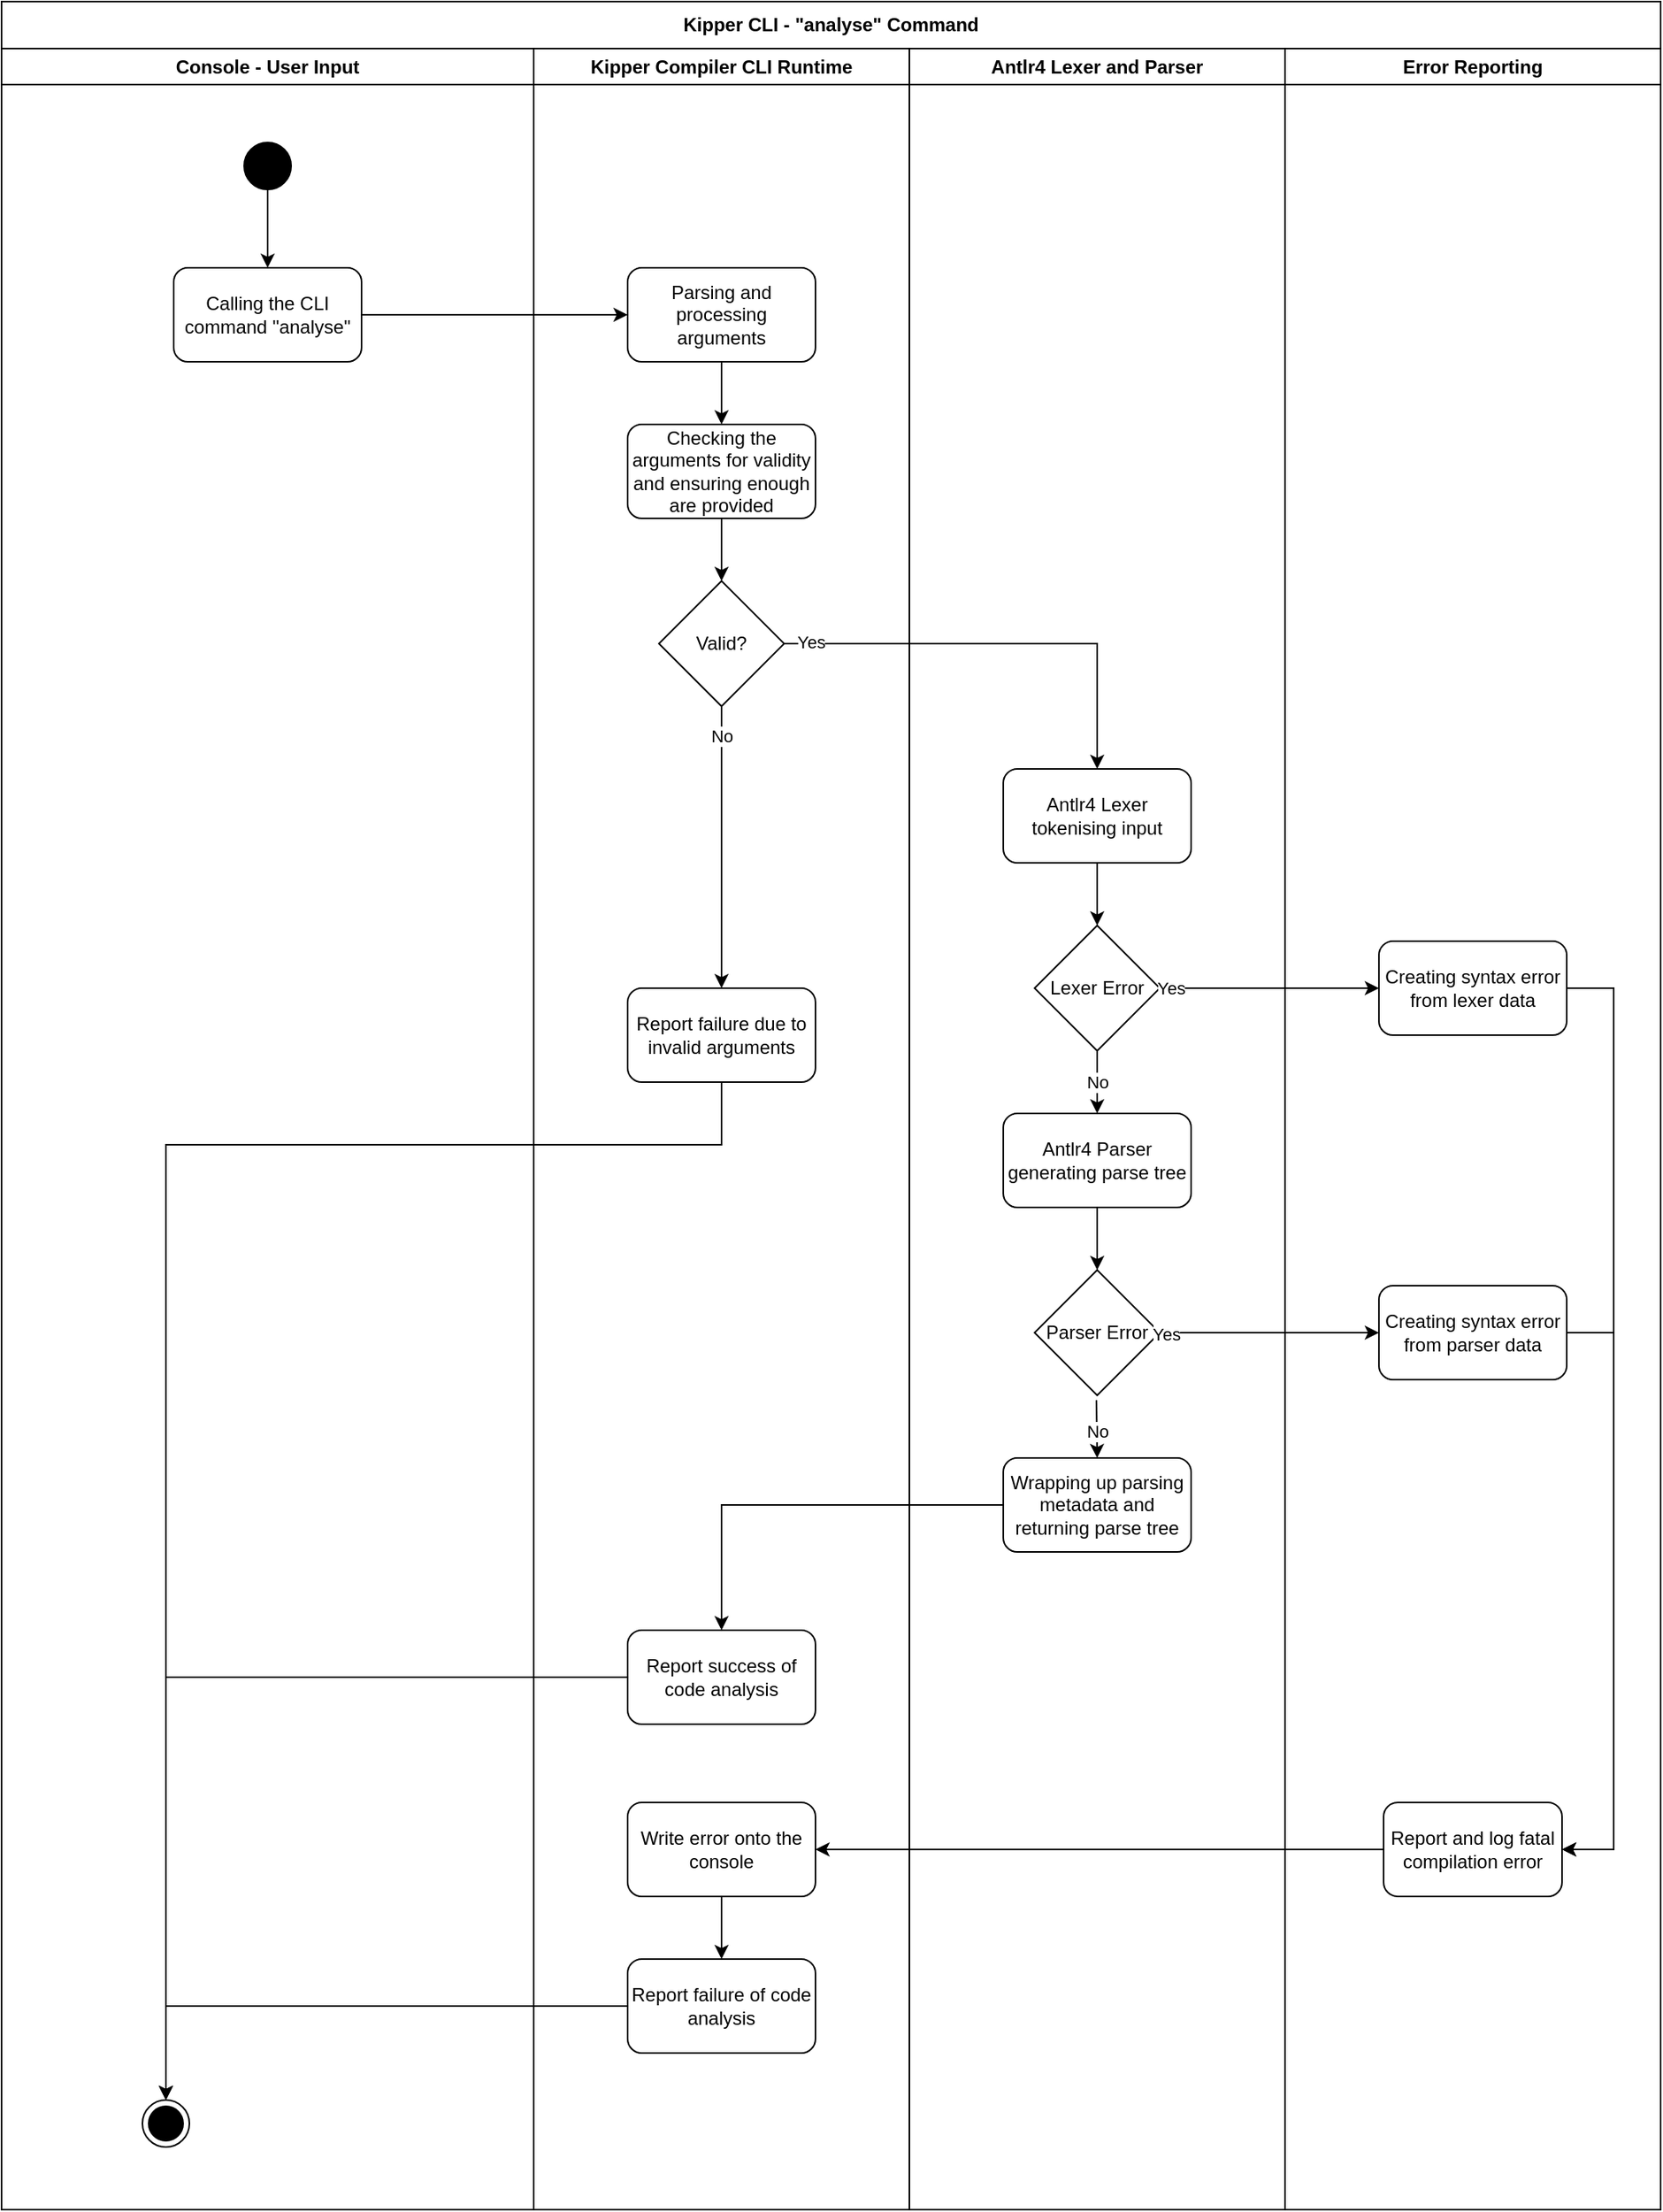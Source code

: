 <mxfile version="20.7.4" type="device"><diagram id="gKEPv_jkgYqBWtUEt1ZN" name="Page-1"><mxGraphModel dx="3190" dy="1397" grid="1" gridSize="10" guides="1" tooltips="1" connect="1" arrows="1" fold="1" page="1" pageScale="1" pageWidth="827" pageHeight="1169" math="0" shadow="0"><root><mxCell id="0"/><mxCell id="1" parent="0"/><mxCell id="rTrIxMH_rLKdapRBKANG-1" value="Kipper CLI - &quot;analyse&quot; Command" style="swimlane;whiteSpace=wrap;html=1;startSize=30;" parent="1" vertex="1"><mxGeometry x="-60" y="510" width="1060" height="1410" as="geometry"/></mxCell><mxCell id="lD_fsvYOHyx501Wu2xE4-46" value="Antlr4 Lexer and Parser" style="swimlane;whiteSpace=wrap;html=1;" parent="rTrIxMH_rLKdapRBKANG-1" vertex="1"><mxGeometry x="580" y="30" width="240" height="1380" as="geometry"/></mxCell><mxCell id="lD_fsvYOHyx501Wu2xE4-77" style="edgeStyle=orthogonalEdgeStyle;rounded=0;orthogonalLoop=1;jettySize=auto;html=1;exitX=0.5;exitY=1;exitDx=0;exitDy=0;entryX=0.5;entryY=0;entryDx=0;entryDy=0;" parent="lD_fsvYOHyx501Wu2xE4-46" source="lD_fsvYOHyx501Wu2xE4-57" target="lD_fsvYOHyx501Wu2xE4-76" edge="1"><mxGeometry relative="1" as="geometry"/></mxCell><mxCell id="lD_fsvYOHyx501Wu2xE4-57" value="Antlr4 Lexer tokenising input" style="rounded=1;whiteSpace=wrap;html=1;" parent="lD_fsvYOHyx501Wu2xE4-46" vertex="1"><mxGeometry x="60" y="460" width="120" height="60" as="geometry"/></mxCell><mxCell id="lD_fsvYOHyx501Wu2xE4-118" style="edgeStyle=orthogonalEdgeStyle;rounded=0;orthogonalLoop=1;jettySize=auto;html=1;exitX=0.5;exitY=1;exitDx=0;exitDy=0;entryX=0.5;entryY=0;entryDx=0;entryDy=0;" parent="lD_fsvYOHyx501Wu2xE4-46" source="lD_fsvYOHyx501Wu2xE4-59" target="lD_fsvYOHyx501Wu2xE4-117" edge="1"><mxGeometry relative="1" as="geometry"/></mxCell><mxCell id="lD_fsvYOHyx501Wu2xE4-59" value="Antlr4 Parser generating parse tree" style="rounded=1;whiteSpace=wrap;html=1;" parent="lD_fsvYOHyx501Wu2xE4-46" vertex="1"><mxGeometry x="60" y="680" width="120" height="60" as="geometry"/></mxCell><mxCell id="lD_fsvYOHyx501Wu2xE4-61" value="Wrapping up parsing metadata and returning parse tree" style="rounded=1;whiteSpace=wrap;html=1;" parent="lD_fsvYOHyx501Wu2xE4-46" vertex="1"><mxGeometry x="60" y="900" width="120" height="60" as="geometry"/></mxCell><mxCell id="lD_fsvYOHyx501Wu2xE4-79" style="edgeStyle=orthogonalEdgeStyle;rounded=0;orthogonalLoop=1;jettySize=auto;html=1;exitX=0.5;exitY=1;exitDx=0;exitDy=0;entryX=0.5;entryY=0;entryDx=0;entryDy=0;" parent="lD_fsvYOHyx501Wu2xE4-46" source="lD_fsvYOHyx501Wu2xE4-76" target="lD_fsvYOHyx501Wu2xE4-59" edge="1"><mxGeometry relative="1" as="geometry"><mxPoint x="250" y="750" as="targetPoint"/></mxGeometry></mxCell><mxCell id="lD_fsvYOHyx501Wu2xE4-83" value="No" style="edgeLabel;html=1;align=center;verticalAlign=middle;resizable=0;points=[];rotation=0;" parent="lD_fsvYOHyx501Wu2xE4-79" vertex="1" connectable="0"><mxGeometry x="-0.709" y="1" relative="1" as="geometry"><mxPoint x="-1" y="14" as="offset"/></mxGeometry></mxCell><mxCell id="lD_fsvYOHyx501Wu2xE4-76" value="Lexer Error" style="rhombus;whiteSpace=wrap;html=1;" parent="lD_fsvYOHyx501Wu2xE4-46" vertex="1"><mxGeometry x="80" y="560" width="80" height="80" as="geometry"/></mxCell><mxCell id="lD_fsvYOHyx501Wu2xE4-117" value="Parser Error" style="rhombus;whiteSpace=wrap;html=1;" parent="lD_fsvYOHyx501Wu2xE4-46" vertex="1"><mxGeometry x="80" y="780" width="80" height="80" as="geometry"/></mxCell><mxCell id="lD_fsvYOHyx501Wu2xE4-128" style="edgeStyle=orthogonalEdgeStyle;rounded=0;orthogonalLoop=1;jettySize=auto;html=1;exitX=0.494;exitY=1.039;exitDx=0;exitDy=0;entryX=0.5;entryY=0;entryDx=0;entryDy=0;exitPerimeter=0;" parent="lD_fsvYOHyx501Wu2xE4-46" source="lD_fsvYOHyx501Wu2xE4-117" target="lD_fsvYOHyx501Wu2xE4-61" edge="1"><mxGeometry relative="1" as="geometry"><mxPoint x="130" y="650" as="sourcePoint"/><mxPoint x="130" y="690" as="targetPoint"/></mxGeometry></mxCell><mxCell id="lD_fsvYOHyx501Wu2xE4-129" value="No" style="edgeLabel;html=1;align=center;verticalAlign=middle;resizable=0;points=[];rotation=0;" parent="lD_fsvYOHyx501Wu2xE4-128" vertex="1" connectable="0"><mxGeometry x="-0.709" y="1" relative="1" as="geometry"><mxPoint x="-1" y="14" as="offset"/></mxGeometry></mxCell><mxCell id="lD_fsvYOHyx501Wu2xE4-94" style="edgeStyle=orthogonalEdgeStyle;rounded=0;orthogonalLoop=1;jettySize=auto;html=1;exitX=1;exitY=0.5;exitDx=0;exitDy=0;entryX=0;entryY=0.5;entryDx=0;entryDy=0;" parent="rTrIxMH_rLKdapRBKANG-1" source="lD_fsvYOHyx501Wu2xE4-76" target="lD_fsvYOHyx501Wu2xE4-103" edge="1"><mxGeometry relative="1" as="geometry"><mxPoint x="1500" y="630" as="targetPoint"/></mxGeometry></mxCell><mxCell id="lD_fsvYOHyx501Wu2xE4-95" value="Yes" style="edgeLabel;html=1;align=center;verticalAlign=middle;resizable=0;points=[];" parent="lD_fsvYOHyx501Wu2xE4-94" vertex="1" connectable="0"><mxGeometry x="-0.952" y="-1" relative="1" as="geometry"><mxPoint x="3" y="-1" as="offset"/></mxGeometry></mxCell><mxCell id="lD_fsvYOHyx501Wu2xE4-102" value="Error Reporting" style="swimlane;whiteSpace=wrap;html=1;" parent="rTrIxMH_rLKdapRBKANG-1" vertex="1"><mxGeometry x="820" y="30" width="240" height="1380" as="geometry"/></mxCell><mxCell id="lD_fsvYOHyx501Wu2xE4-103" value="Creating syntax error from lexer data" style="rounded=1;whiteSpace=wrap;html=1;" parent="lD_fsvYOHyx501Wu2xE4-102" vertex="1"><mxGeometry x="60" y="570" width="120" height="60" as="geometry"/></mxCell><mxCell id="lD_fsvYOHyx501Wu2xE4-124" value="Creating syntax error from parser data" style="rounded=1;whiteSpace=wrap;html=1;" parent="lD_fsvYOHyx501Wu2xE4-102" vertex="1"><mxGeometry x="60" y="790" width="120" height="60" as="geometry"/></mxCell><mxCell id="lD_fsvYOHyx501Wu2xE4-104" value="Report and log fatal compilation error" style="rounded=1;whiteSpace=wrap;html=1;" parent="lD_fsvYOHyx501Wu2xE4-102" vertex="1"><mxGeometry x="63" y="1120" width="114" height="60" as="geometry"/></mxCell><mxCell id="lD_fsvYOHyx501Wu2xE4-116" style="edgeStyle=orthogonalEdgeStyle;rounded=0;orthogonalLoop=1;jettySize=auto;html=1;exitX=1;exitY=0.5;exitDx=0;exitDy=0;entryX=1;entryY=0.5;entryDx=0;entryDy=0;" parent="lD_fsvYOHyx501Wu2xE4-102" source="lD_fsvYOHyx501Wu2xE4-103" target="lD_fsvYOHyx501Wu2xE4-104" edge="1"><mxGeometry relative="1" as="geometry"><Array as="points"><mxPoint x="210" y="600"/><mxPoint x="210" y="1150"/></Array></mxGeometry></mxCell><mxCell id="lD_fsvYOHyx501Wu2xE4-127" style="edgeStyle=orthogonalEdgeStyle;rounded=0;orthogonalLoop=1;jettySize=auto;html=1;exitX=1;exitY=0.5;exitDx=0;exitDy=0;entryX=1;entryY=0.5;entryDx=0;entryDy=0;" parent="lD_fsvYOHyx501Wu2xE4-102" source="lD_fsvYOHyx501Wu2xE4-124" target="lD_fsvYOHyx501Wu2xE4-104" edge="1"><mxGeometry relative="1" as="geometry"><Array as="points"><mxPoint x="210" y="820"/><mxPoint x="210" y="1150"/></Array></mxGeometry></mxCell><mxCell id="lD_fsvYOHyx501Wu2xE4-125" style="edgeStyle=orthogonalEdgeStyle;rounded=0;orthogonalLoop=1;jettySize=auto;html=1;exitX=1;exitY=0.5;exitDx=0;exitDy=0;entryX=0;entryY=0.5;entryDx=0;entryDy=0;" parent="rTrIxMH_rLKdapRBKANG-1" source="lD_fsvYOHyx501Wu2xE4-117" target="lD_fsvYOHyx501Wu2xE4-124" edge="1"><mxGeometry relative="1" as="geometry"/></mxCell><mxCell id="lD_fsvYOHyx501Wu2xE4-130" value="Yes" style="edgeLabel;html=1;align=center;verticalAlign=middle;resizable=0;points=[];" parent="lD_fsvYOHyx501Wu2xE4-125" vertex="1" connectable="0"><mxGeometry x="-0.942" y="-1" relative="1" as="geometry"><mxPoint as="offset"/></mxGeometry></mxCell><mxCell id="ihVI9nFC0Tkq9_CsKzdd-1" value="Console - User Input" style="swimlane;whiteSpace=wrap;html=1;startSize=23;" parent="rTrIxMH_rLKdapRBKANG-1" vertex="1"><mxGeometry y="30" width="340" height="1380" as="geometry"/></mxCell><mxCell id="ihVI9nFC0Tkq9_CsKzdd-2" value="" style="ellipse;fillColor=strokeColor;" parent="ihVI9nFC0Tkq9_CsKzdd-1" vertex="1"><mxGeometry x="155" y="60" width="30" height="30" as="geometry"/></mxCell><mxCell id="ihVI9nFC0Tkq9_CsKzdd-3" style="edgeStyle=orthogonalEdgeStyle;rounded=0;orthogonalLoop=1;jettySize=auto;html=1;exitX=0.5;exitY=1;exitDx=0;exitDy=0;entryX=0.5;entryY=0;entryDx=0;entryDy=0;" parent="ihVI9nFC0Tkq9_CsKzdd-1" source="ihVI9nFC0Tkq9_CsKzdd-2" target="ihVI9nFC0Tkq9_CsKzdd-4" edge="1"><mxGeometry relative="1" as="geometry"><mxPoint x="170" y="190" as="sourcePoint"/></mxGeometry></mxCell><mxCell id="ihVI9nFC0Tkq9_CsKzdd-4" value="Calling the CLI command &quot;analyse&quot;" style="rounded=1;whiteSpace=wrap;html=1;" parent="ihVI9nFC0Tkq9_CsKzdd-1" vertex="1"><mxGeometry x="110" y="140" width="120" height="60" as="geometry"/></mxCell><mxCell id="ihVI9nFC0Tkq9_CsKzdd-6" value="" style="ellipse;html=1;shape=endState;fillColor=strokeColor;" parent="ihVI9nFC0Tkq9_CsKzdd-1" vertex="1"><mxGeometry x="90" y="1310" width="30" height="30" as="geometry"/></mxCell><mxCell id="ihVI9nFC0Tkq9_CsKzdd-8" value="Kipper Compiler CLI Runtime" style="swimlane;whiteSpace=wrap;html=1;startSize=23;" parent="rTrIxMH_rLKdapRBKANG-1" vertex="1"><mxGeometry x="340" y="30" width="240" height="1380" as="geometry"/></mxCell><mxCell id="ihVI9nFC0Tkq9_CsKzdd-9" style="edgeStyle=orthogonalEdgeStyle;rounded=0;orthogonalLoop=1;jettySize=auto;html=1;exitX=0.5;exitY=1;exitDx=0;exitDy=0;strokeColor=default;strokeWidth=1;endArrow=classic;endFill=1;" parent="ihVI9nFC0Tkq9_CsKzdd-8" source="ihVI9nFC0Tkq9_CsKzdd-10" target="ihVI9nFC0Tkq9_CsKzdd-16" edge="1"><mxGeometry relative="1" as="geometry"/></mxCell><mxCell id="ihVI9nFC0Tkq9_CsKzdd-10" value="Parsing and processing arguments" style="rounded=1;whiteSpace=wrap;html=1;" parent="ihVI9nFC0Tkq9_CsKzdd-8" vertex="1"><mxGeometry x="60" y="140" width="120" height="60" as="geometry"/></mxCell><mxCell id="ihVI9nFC0Tkq9_CsKzdd-16" value="Checking the arguments for validity&lt;br&gt;and ensuring enough are provided" style="rounded=1;whiteSpace=wrap;html=1;" parent="ihVI9nFC0Tkq9_CsKzdd-8" vertex="1"><mxGeometry x="60" y="240" width="120" height="60" as="geometry"/></mxCell><mxCell id="ihVI9nFC0Tkq9_CsKzdd-17" value="Valid?" style="rhombus;whiteSpace=wrap;html=1;" parent="ihVI9nFC0Tkq9_CsKzdd-8" vertex="1"><mxGeometry x="80" y="340" width="80" height="80" as="geometry"/></mxCell><mxCell id="ihVI9nFC0Tkq9_CsKzdd-18" style="edgeStyle=orthogonalEdgeStyle;rounded=0;orthogonalLoop=1;jettySize=auto;html=1;exitX=0.5;exitY=1;exitDx=0;exitDy=0;entryX=0.5;entryY=0;entryDx=0;entryDy=0;strokeColor=default;strokeWidth=1;endArrow=classic;endFill=1;" parent="ihVI9nFC0Tkq9_CsKzdd-8" source="ihVI9nFC0Tkq9_CsKzdd-16" target="ihVI9nFC0Tkq9_CsKzdd-17" edge="1"><mxGeometry relative="1" as="geometry"/></mxCell><mxCell id="ihVI9nFC0Tkq9_CsKzdd-61" style="edgeStyle=orthogonalEdgeStyle;rounded=0;orthogonalLoop=1;jettySize=auto;html=1;exitX=0.5;exitY=1;exitDx=0;exitDy=0;entryX=0.5;entryY=0;entryDx=0;entryDy=0;strokeColor=default;strokeWidth=1;endArrow=classic;endFill=1;" parent="ihVI9nFC0Tkq9_CsKzdd-8" source="ihVI9nFC0Tkq9_CsKzdd-19" target="ihVI9nFC0Tkq9_CsKzdd-53" edge="1"><mxGeometry relative="1" as="geometry"/></mxCell><mxCell id="ihVI9nFC0Tkq9_CsKzdd-19" value="Write error onto the console" style="rounded=1;whiteSpace=wrap;html=1;" parent="ihVI9nFC0Tkq9_CsKzdd-8" vertex="1"><mxGeometry x="60" y="1120" width="120" height="60" as="geometry"/></mxCell><mxCell id="ihVI9nFC0Tkq9_CsKzdd-37" value="Report success of code analysis" style="rounded=1;whiteSpace=wrap;html=1;" parent="ihVI9nFC0Tkq9_CsKzdd-8" vertex="1"><mxGeometry x="60" y="1010" width="120" height="60" as="geometry"/></mxCell><mxCell id="ihVI9nFC0Tkq9_CsKzdd-53" value="Report failure of code analysis" style="rounded=1;whiteSpace=wrap;html=1;" parent="ihVI9nFC0Tkq9_CsKzdd-8" vertex="1"><mxGeometry x="60" y="1220" width="120" height="60" as="geometry"/></mxCell><mxCell id="ihVI9nFC0Tkq9_CsKzdd-5" value="Report failure due to invalid arguments" style="rounded=1;whiteSpace=wrap;html=1;" parent="ihVI9nFC0Tkq9_CsKzdd-8" vertex="1"><mxGeometry x="60" y="600" width="120" height="60" as="geometry"/></mxCell><mxCell id="ihVI9nFC0Tkq9_CsKzdd-22" style="edgeStyle=orthogonalEdgeStyle;rounded=0;orthogonalLoop=1;jettySize=auto;html=1;exitX=0.5;exitY=1;exitDx=0;exitDy=0;entryX=0.5;entryY=0;entryDx=0;entryDy=0;strokeColor=default;strokeWidth=1;endArrow=classic;endFill=1;" parent="ihVI9nFC0Tkq9_CsKzdd-8" source="ihVI9nFC0Tkq9_CsKzdd-17" target="ihVI9nFC0Tkq9_CsKzdd-5" edge="1"><mxGeometry relative="1" as="geometry"><Array as="points"><mxPoint x="120" y="450"/><mxPoint x="120" y="450"/></Array></mxGeometry></mxCell><mxCell id="ihVI9nFC0Tkq9_CsKzdd-23" value="No" style="edgeLabel;html=1;align=center;verticalAlign=middle;resizable=0;points=[];" parent="ihVI9nFC0Tkq9_CsKzdd-22" vertex="1" connectable="0"><mxGeometry x="-0.802" y="-1" relative="1" as="geometry"><mxPoint x="1" y="1" as="offset"/></mxGeometry></mxCell><mxCell id="ihVI9nFC0Tkq9_CsKzdd-20" style="edgeStyle=orthogonalEdgeStyle;rounded=0;orthogonalLoop=1;jettySize=auto;html=1;exitX=1;exitY=0.5;exitDx=0;exitDy=0;entryX=0;entryY=0.5;entryDx=0;entryDy=0;strokeColor=default;strokeWidth=1;endArrow=classic;endFill=1;" parent="rTrIxMH_rLKdapRBKANG-1" source="ihVI9nFC0Tkq9_CsKzdd-4" target="ihVI9nFC0Tkq9_CsKzdd-10" edge="1"><mxGeometry relative="1" as="geometry"/></mxCell><mxCell id="ihVI9nFC0Tkq9_CsKzdd-24" style="edgeStyle=orthogonalEdgeStyle;rounded=0;orthogonalLoop=1;jettySize=auto;html=1;exitX=0;exitY=0.5;exitDx=0;exitDy=0;entryX=1;entryY=0.5;entryDx=0;entryDy=0;strokeColor=default;strokeWidth=1;endArrow=classic;endFill=1;" parent="rTrIxMH_rLKdapRBKANG-1" source="lD_fsvYOHyx501Wu2xE4-104" target="ihVI9nFC0Tkq9_CsKzdd-19" edge="1"><mxGeometry relative="1" as="geometry"/></mxCell><mxCell id="ihVI9nFC0Tkq9_CsKzdd-42" style="edgeStyle=orthogonalEdgeStyle;rounded=0;orthogonalLoop=1;jettySize=auto;html=1;exitX=1;exitY=0.5;exitDx=0;exitDy=0;entryX=0.5;entryY=0;entryDx=0;entryDy=0;strokeColor=default;strokeWidth=1;endArrow=classic;endFill=1;" parent="rTrIxMH_rLKdapRBKANG-1" source="ihVI9nFC0Tkq9_CsKzdd-17" target="lD_fsvYOHyx501Wu2xE4-57" edge="1"><mxGeometry relative="1" as="geometry"/></mxCell><mxCell id="ihVI9nFC0Tkq9_CsKzdd-43" value="Yes" style="edgeLabel;html=1;align=center;verticalAlign=middle;resizable=0;points=[];" parent="ihVI9nFC0Tkq9_CsKzdd-42" vertex="1" connectable="0"><mxGeometry x="-0.879" y="1" relative="1" as="geometry"><mxPoint as="offset"/></mxGeometry></mxCell><mxCell id="ihVI9nFC0Tkq9_CsKzdd-51" style="edgeStyle=orthogonalEdgeStyle;rounded=0;orthogonalLoop=1;jettySize=auto;html=1;exitX=0;exitY=0.5;exitDx=0;exitDy=0;entryX=0.5;entryY=0;entryDx=0;entryDy=0;strokeColor=default;strokeWidth=1;endArrow=classic;endFill=1;" parent="rTrIxMH_rLKdapRBKANG-1" source="ihVI9nFC0Tkq9_CsKzdd-37" target="ihVI9nFC0Tkq9_CsKzdd-6" edge="1"><mxGeometry relative="1" as="geometry"/></mxCell><mxCell id="ihVI9nFC0Tkq9_CsKzdd-58" style="edgeStyle=orthogonalEdgeStyle;rounded=0;orthogonalLoop=1;jettySize=auto;html=1;exitX=0;exitY=0.5;exitDx=0;exitDy=0;entryX=0.5;entryY=0;entryDx=0;entryDy=0;strokeColor=default;strokeWidth=1;endArrow=classic;endFill=1;" parent="rTrIxMH_rLKdapRBKANG-1" source="ihVI9nFC0Tkq9_CsKzdd-53" target="ihVI9nFC0Tkq9_CsKzdd-6" edge="1"><mxGeometry relative="1" as="geometry"/></mxCell><mxCell id="ihVI9nFC0Tkq9_CsKzdd-60" style="edgeStyle=orthogonalEdgeStyle;rounded=0;orthogonalLoop=1;jettySize=auto;html=1;strokeColor=default;strokeWidth=1;endArrow=classic;endFill=1;entryX=0.5;entryY=0;entryDx=0;entryDy=0;exitX=0.5;exitY=1;exitDx=0;exitDy=0;" parent="rTrIxMH_rLKdapRBKANG-1" source="ihVI9nFC0Tkq9_CsKzdd-5" target="ihVI9nFC0Tkq9_CsKzdd-6" edge="1"><mxGeometry relative="1" as="geometry"><mxPoint x="105" y="3420" as="targetPoint"/><mxPoint x="470" y="710" as="sourcePoint"/><Array as="points"><mxPoint x="460" y="730"/><mxPoint x="105" y="730"/></Array></mxGeometry></mxCell><mxCell id="ihVI9nFC0Tkq9_CsKzdd-63" style="edgeStyle=orthogonalEdgeStyle;rounded=0;orthogonalLoop=1;jettySize=auto;html=1;exitX=0;exitY=0.5;exitDx=0;exitDy=0;entryX=0.5;entryY=0;entryDx=0;entryDy=0;strokeColor=default;strokeWidth=1;endArrow=classic;endFill=1;" parent="rTrIxMH_rLKdapRBKANG-1" source="lD_fsvYOHyx501Wu2xE4-61" target="ihVI9nFC0Tkq9_CsKzdd-37" edge="1"><mxGeometry relative="1" as="geometry"/></mxCell></root></mxGraphModel></diagram></mxfile>